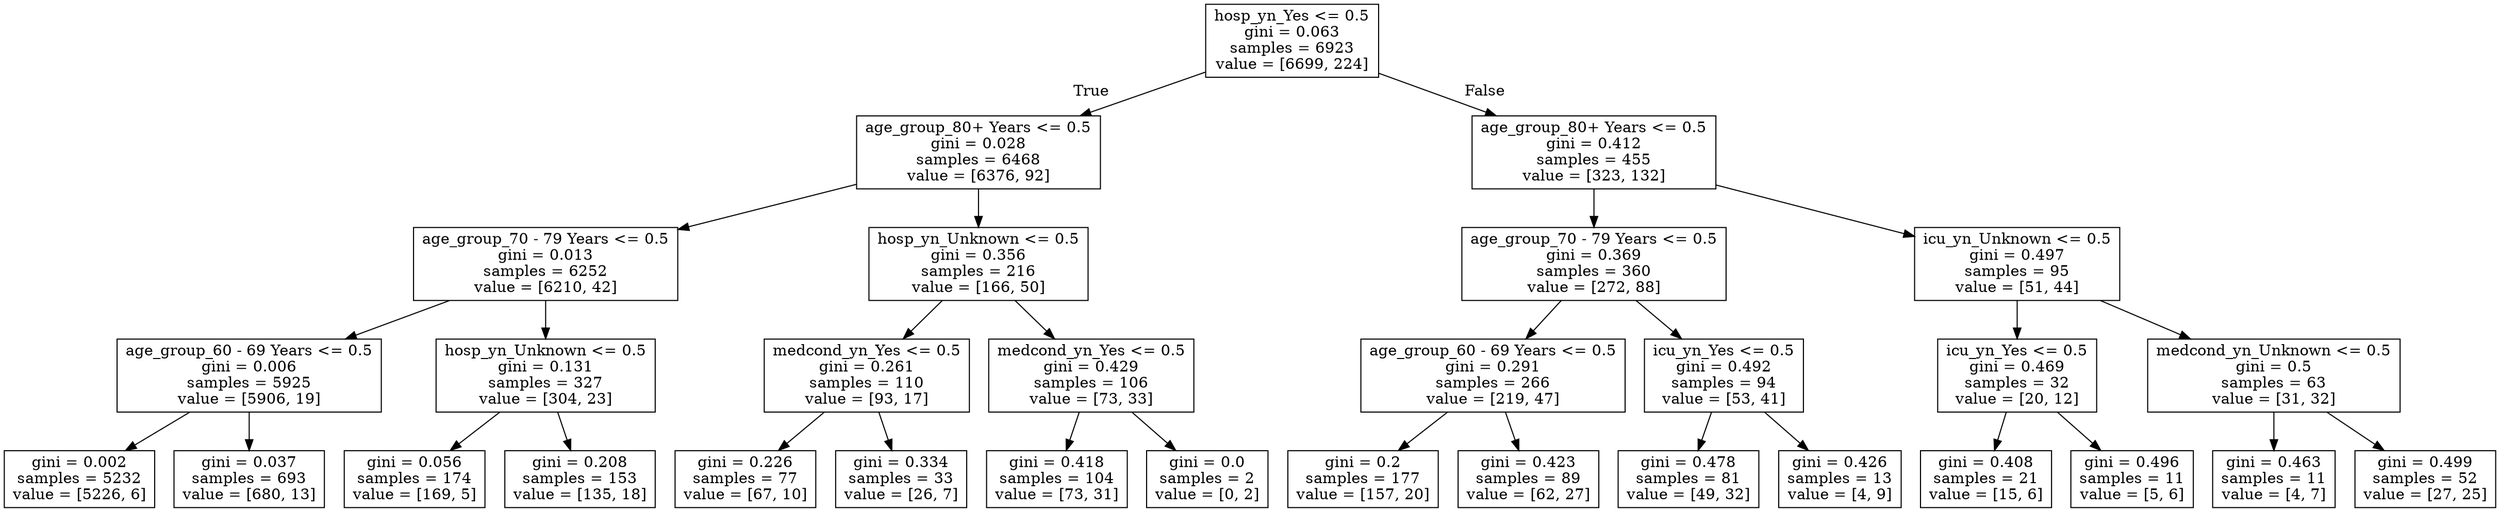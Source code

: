 digraph Tree {
node [shape=box] ;
0 [label="hosp_yn_Yes <= 0.5\ngini = 0.063\nsamples = 6923\nvalue = [6699, 224]"] ;
1 [label="age_group_80+ Years <= 0.5\ngini = 0.028\nsamples = 6468\nvalue = [6376, 92]"] ;
0 -> 1 [labeldistance=2.5, labelangle=45, headlabel="True"] ;
2 [label="age_group_70 - 79 Years <= 0.5\ngini = 0.013\nsamples = 6252\nvalue = [6210, 42]"] ;
1 -> 2 ;
3 [label="age_group_60 - 69 Years <= 0.5\ngini = 0.006\nsamples = 5925\nvalue = [5906, 19]"] ;
2 -> 3 ;
4 [label="gini = 0.002\nsamples = 5232\nvalue = [5226, 6]"] ;
3 -> 4 ;
5 [label="gini = 0.037\nsamples = 693\nvalue = [680, 13]"] ;
3 -> 5 ;
6 [label="hosp_yn_Unknown <= 0.5\ngini = 0.131\nsamples = 327\nvalue = [304, 23]"] ;
2 -> 6 ;
7 [label="gini = 0.056\nsamples = 174\nvalue = [169, 5]"] ;
6 -> 7 ;
8 [label="gini = 0.208\nsamples = 153\nvalue = [135, 18]"] ;
6 -> 8 ;
9 [label="hosp_yn_Unknown <= 0.5\ngini = 0.356\nsamples = 216\nvalue = [166, 50]"] ;
1 -> 9 ;
10 [label="medcond_yn_Yes <= 0.5\ngini = 0.261\nsamples = 110\nvalue = [93, 17]"] ;
9 -> 10 ;
11 [label="gini = 0.226\nsamples = 77\nvalue = [67, 10]"] ;
10 -> 11 ;
12 [label="gini = 0.334\nsamples = 33\nvalue = [26, 7]"] ;
10 -> 12 ;
13 [label="medcond_yn_Yes <= 0.5\ngini = 0.429\nsamples = 106\nvalue = [73, 33]"] ;
9 -> 13 ;
14 [label="gini = 0.418\nsamples = 104\nvalue = [73, 31]"] ;
13 -> 14 ;
15 [label="gini = 0.0\nsamples = 2\nvalue = [0, 2]"] ;
13 -> 15 ;
16 [label="age_group_80+ Years <= 0.5\ngini = 0.412\nsamples = 455\nvalue = [323, 132]"] ;
0 -> 16 [labeldistance=2.5, labelangle=-45, headlabel="False"] ;
17 [label="age_group_70 - 79 Years <= 0.5\ngini = 0.369\nsamples = 360\nvalue = [272, 88]"] ;
16 -> 17 ;
18 [label="age_group_60 - 69 Years <= 0.5\ngini = 0.291\nsamples = 266\nvalue = [219, 47]"] ;
17 -> 18 ;
19 [label="gini = 0.2\nsamples = 177\nvalue = [157, 20]"] ;
18 -> 19 ;
20 [label="gini = 0.423\nsamples = 89\nvalue = [62, 27]"] ;
18 -> 20 ;
21 [label="icu_yn_Yes <= 0.5\ngini = 0.492\nsamples = 94\nvalue = [53, 41]"] ;
17 -> 21 ;
22 [label="gini = 0.478\nsamples = 81\nvalue = [49, 32]"] ;
21 -> 22 ;
23 [label="gini = 0.426\nsamples = 13\nvalue = [4, 9]"] ;
21 -> 23 ;
24 [label="icu_yn_Unknown <= 0.5\ngini = 0.497\nsamples = 95\nvalue = [51, 44]"] ;
16 -> 24 ;
25 [label="icu_yn_Yes <= 0.5\ngini = 0.469\nsamples = 32\nvalue = [20, 12]"] ;
24 -> 25 ;
26 [label="gini = 0.408\nsamples = 21\nvalue = [15, 6]"] ;
25 -> 26 ;
27 [label="gini = 0.496\nsamples = 11\nvalue = [5, 6]"] ;
25 -> 27 ;
28 [label="medcond_yn_Unknown <= 0.5\ngini = 0.5\nsamples = 63\nvalue = [31, 32]"] ;
24 -> 28 ;
29 [label="gini = 0.463\nsamples = 11\nvalue = [4, 7]"] ;
28 -> 29 ;
30 [label="gini = 0.499\nsamples = 52\nvalue = [27, 25]"] ;
28 -> 30 ;
}